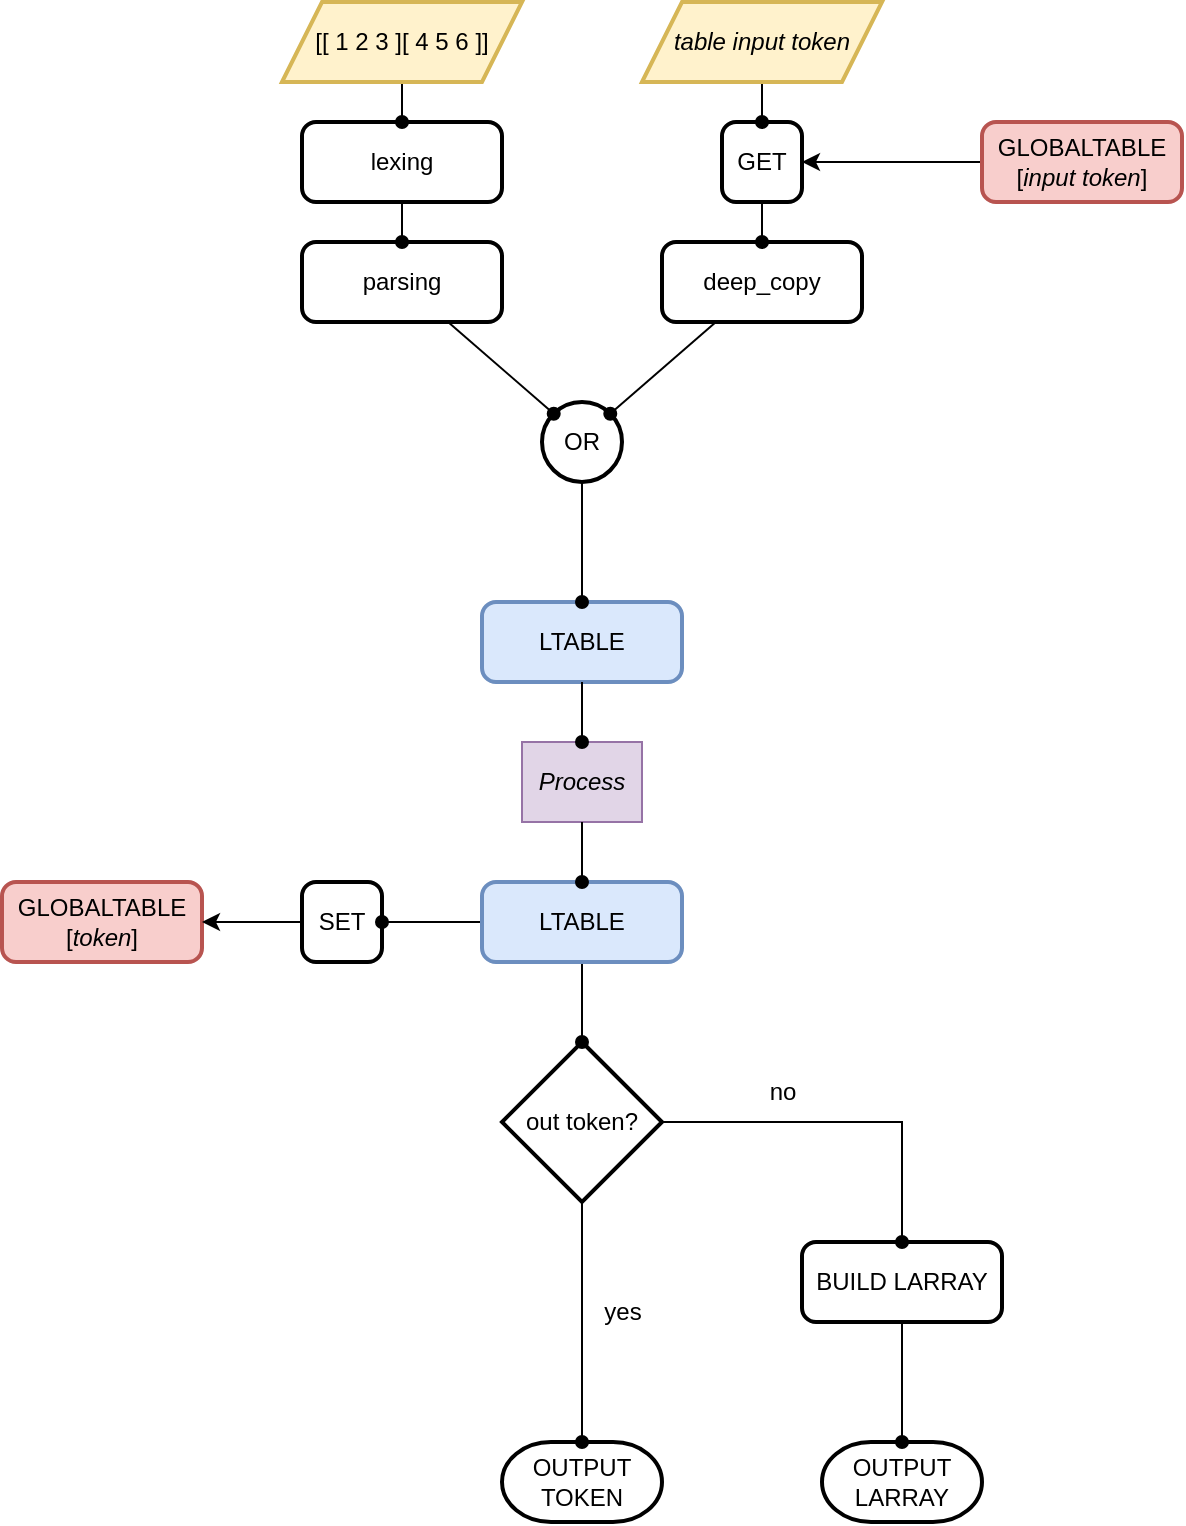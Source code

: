 <mxfile version="26.0.3">
  <diagram name="Pagina-1" id="MSt7Ko1GTdT15unDJ1DS">
    <mxGraphModel dx="722" dy="528" grid="1" gridSize="10" guides="1" tooltips="1" connect="1" arrows="1" fold="1" page="1" pageScale="1" pageWidth="827" pageHeight="1169" math="0" shadow="0">
      <root>
        <mxCell id="0" />
        <mxCell id="1" parent="0" />
        <mxCell id="lW7zjvBB3BbuPfAMRpMj-36" value="OR" style="ellipse;whiteSpace=wrap;html=1;strokeWidth=2;" parent="1" vertex="1">
          <mxGeometry x="340" y="240" width="40" height="40" as="geometry" />
        </mxCell>
        <mxCell id="e6gidFZifujOPx4vKRkU-35" style="rounded=0;orthogonalLoop=1;jettySize=auto;html=1;entryX=1;entryY=0;entryDx=0;entryDy=0;endArrow=oval;endFill=1;" edge="1" parent="1" source="e6gidFZifujOPx4vKRkU-33" target="lW7zjvBB3BbuPfAMRpMj-36">
          <mxGeometry relative="1" as="geometry" />
        </mxCell>
        <mxCell id="e6gidFZifujOPx4vKRkU-33" value="deep_copy" style="rounded=1;whiteSpace=wrap;html=1;absoluteArcSize=1;arcSize=14;strokeWidth=2;" vertex="1" parent="1">
          <mxGeometry x="400" y="160" width="100" height="40" as="geometry" />
        </mxCell>
        <mxCell id="lW7zjvBB3BbuPfAMRpMj-54" value="&lt;i&gt;Process&lt;/i&gt;" style="text;html=1;align=center;verticalAlign=middle;whiteSpace=wrap;rounded=0;fillColor=#e1d5e7;strokeColor=#9673a6;" parent="1" vertex="1">
          <mxGeometry x="330" y="410" width="60" height="40" as="geometry" />
        </mxCell>
        <mxCell id="e6gidFZifujOPx4vKRkU-34" value="" style="edgeStyle=orthogonalEdgeStyle;rounded=0;orthogonalLoop=1;jettySize=auto;html=1;endArrow=oval;endFill=1;" edge="1" parent="1" source="e6gidFZifujOPx4vKRkU-11" target="e6gidFZifujOPx4vKRkU-33">
          <mxGeometry relative="1" as="geometry" />
        </mxCell>
        <mxCell id="e6gidFZifujOPx4vKRkU-11" value="GET" style="rounded=1;whiteSpace=wrap;html=1;absoluteArcSize=1;arcSize=14;strokeWidth=2;" vertex="1" parent="1">
          <mxGeometry x="430" y="100" width="40" height="40" as="geometry" />
        </mxCell>
        <mxCell id="e6gidFZifujOPx4vKRkU-30" value="BUILD LARRAY" style="rounded=1;whiteSpace=wrap;html=1;absoluteArcSize=1;arcSize=14;strokeWidth=2;" vertex="1" parent="1">
          <mxGeometry x="470" y="660" width="100" height="40" as="geometry" />
        </mxCell>
        <mxCell id="e6gidFZifujOPx4vKRkU-31" value="OUTPUT&lt;div&gt;LARRAY&lt;/div&gt;" style="strokeWidth=2;html=1;shape=mxgraph.flowchart.terminator;whiteSpace=wrap;" vertex="1" parent="1">
          <mxGeometry x="480" y="760" width="80" height="40" as="geometry" />
        </mxCell>
        <mxCell id="e6gidFZifujOPx4vKRkU-24" value="OUTPUT&lt;div&gt;TOKEN&lt;/div&gt;" style="strokeWidth=2;html=1;shape=mxgraph.flowchart.terminator;whiteSpace=wrap;" vertex="1" parent="1">
          <mxGeometry x="320" y="760" width="80" height="40" as="geometry" />
        </mxCell>
        <mxCell id="e6gidFZifujOPx4vKRkU-25" value="" style="edgeStyle=orthogonalEdgeStyle;rounded=0;orthogonalLoop=1;jettySize=auto;html=1;endArrow=oval;endFill=1;" edge="1" parent="1" source="e6gidFZifujOPx4vKRkU-22" target="e6gidFZifujOPx4vKRkU-24">
          <mxGeometry relative="1" as="geometry" />
        </mxCell>
        <mxCell id="e6gidFZifujOPx4vKRkU-22" value="out token?" style="strokeWidth=2;html=1;shape=mxgraph.flowchart.decision;whiteSpace=wrap;" vertex="1" parent="1">
          <mxGeometry x="320" y="560" width="80" height="80" as="geometry" />
        </mxCell>
        <mxCell id="e6gidFZifujOPx4vKRkU-17" value="SET" style="rounded=1;whiteSpace=wrap;html=1;absoluteArcSize=1;arcSize=14;strokeWidth=2;" vertex="1" parent="1">
          <mxGeometry x="220" y="480" width="40" height="40" as="geometry" />
        </mxCell>
        <mxCell id="e6gidFZifujOPx4vKRkU-4" value="LTABLE" style="rounded=1;whiteSpace=wrap;html=1;absoluteArcSize=1;arcSize=14;strokeWidth=2;fillColor=#dae8fc;strokeColor=#6c8ebf;" vertex="1" parent="1">
          <mxGeometry x="310" y="340" width="100" height="40" as="geometry" />
        </mxCell>
        <mxCell id="e6gidFZifujOPx4vKRkU-14" value="" style="edgeStyle=orthogonalEdgeStyle;rounded=0;orthogonalLoop=1;jettySize=auto;html=1;endArrow=oval;endFill=1;" edge="1" parent="1" source="lW7zjvBB3BbuPfAMRpMj-36" target="e6gidFZifujOPx4vKRkU-4">
          <mxGeometry relative="1" as="geometry" />
        </mxCell>
        <mxCell id="e6gidFZifujOPx4vKRkU-6" value="GLOBALTABLE&lt;div&gt;[&lt;i&gt;token&lt;/i&gt;]&lt;/div&gt;" style="rounded=1;whiteSpace=wrap;html=1;absoluteArcSize=1;arcSize=14;strokeWidth=2;fillColor=#f8cecc;strokeColor=#b85450;" vertex="1" parent="1">
          <mxGeometry x="70" y="480" width="100" height="40" as="geometry" />
        </mxCell>
        <mxCell id="e6gidFZifujOPx4vKRkU-2" value="lexing" style="rounded=1;whiteSpace=wrap;html=1;absoluteArcSize=1;arcSize=14;strokeWidth=2;" vertex="1" parent="1">
          <mxGeometry x="220" y="100" width="100" height="40" as="geometry" />
        </mxCell>
        <mxCell id="e6gidFZifujOPx4vKRkU-10" value="" style="rounded=0;orthogonalLoop=1;jettySize=auto;html=1;endArrow=oval;endFill=1;entryX=0;entryY=0;entryDx=0;entryDy=0;" edge="1" parent="1" source="xmIRTHlWbywXLuNlffwJ-2" target="lW7zjvBB3BbuPfAMRpMj-36">
          <mxGeometry relative="1" as="geometry" />
        </mxCell>
        <mxCell id="xmIRTHlWbywXLuNlffwJ-2" value="parsing" style="rounded=1;whiteSpace=wrap;html=1;absoluteArcSize=1;arcSize=14;strokeWidth=2;" parent="1" vertex="1">
          <mxGeometry x="220" y="160" width="100" height="40" as="geometry" />
        </mxCell>
        <mxCell id="e6gidFZifujOPx4vKRkU-18" value="" style="edgeStyle=orthogonalEdgeStyle;rounded=0;orthogonalLoop=1;jettySize=auto;html=1;endArrow=oval;endFill=1;" edge="1" parent="1" source="lW7zjvBB3BbuPfAMRpMj-23" target="e6gidFZifujOPx4vKRkU-17">
          <mxGeometry relative="1" as="geometry" />
        </mxCell>
        <mxCell id="e6gidFZifujOPx4vKRkU-23" value="" style="edgeStyle=orthogonalEdgeStyle;rounded=0;orthogonalLoop=1;jettySize=auto;html=1;endArrow=oval;endFill=1;" edge="1" parent="1" source="lW7zjvBB3BbuPfAMRpMj-23" target="e6gidFZifujOPx4vKRkU-22">
          <mxGeometry relative="1" as="geometry" />
        </mxCell>
        <mxCell id="lW7zjvBB3BbuPfAMRpMj-23" value="LTABLE" style="rounded=1;whiteSpace=wrap;html=1;absoluteArcSize=1;arcSize=14;strokeWidth=2;fillColor=#dae8fc;strokeColor=#6c8ebf;" parent="1" vertex="1">
          <mxGeometry x="310" y="480" width="100" height="40" as="geometry" />
        </mxCell>
        <mxCell id="lW7zjvBB3BbuPfAMRpMj-22" value="" style="edgeStyle=orthogonalEdgeStyle;rounded=0;orthogonalLoop=1;jettySize=auto;html=1;endArrow=oval;endFill=1;entryX=0.5;entryY=0;entryDx=0;entryDy=0;exitX=0.5;exitY=1;exitDx=0;exitDy=0;" parent="1" source="e6gidFZifujOPx4vKRkU-4" target="lW7zjvBB3BbuPfAMRpMj-54" edge="1">
          <mxGeometry relative="1" as="geometry">
            <mxPoint x="360" y="480" as="targetPoint" />
            <mxPoint x="360.0" y="480" as="sourcePoint" />
          </mxGeometry>
        </mxCell>
        <mxCell id="lW7zjvBB3BbuPfAMRpMj-24" value="" style="rounded=0;orthogonalLoop=1;jettySize=auto;html=1;endArrow=oval;endFill=1;" parent="1" source="lW7zjvBB3BbuPfAMRpMj-54" target="lW7zjvBB3BbuPfAMRpMj-23" edge="1">
          <mxGeometry relative="1" as="geometry">
            <mxPoint x="360" y="520" as="sourcePoint" />
          </mxGeometry>
        </mxCell>
        <mxCell id="e6gidFZifujOPx4vKRkU-1" style="edgeStyle=orthogonalEdgeStyle;rounded=0;orthogonalLoop=1;jettySize=auto;html=1;entryX=0.5;entryY=0;entryDx=0;entryDy=0;endArrow=oval;endFill=1;" edge="1" parent="1" source="lW7zjvBB3BbuPfAMRpMj-49" target="e6gidFZifujOPx4vKRkU-2">
          <mxGeometry relative="1" as="geometry" />
        </mxCell>
        <mxCell id="lW7zjvBB3BbuPfAMRpMj-49" value="&lt;font&gt;[[ 1 2 3 ][ 4 5 6 ]]&lt;/font&gt;" style="shape=parallelogram;perimeter=parallelogramPerimeter;whiteSpace=wrap;html=1;fixedSize=1;strokeWidth=2;fillColor=#fff2cc;strokeColor=#d6b656;fontFamily=Helvetica;" parent="1" vertex="1">
          <mxGeometry x="210" y="40" width="120" height="40" as="geometry" />
        </mxCell>
        <mxCell id="e6gidFZifujOPx4vKRkU-12" value="" style="edgeStyle=orthogonalEdgeStyle;rounded=0;orthogonalLoop=1;jettySize=auto;html=1;endArrow=oval;endFill=1;" edge="1" parent="1" source="lW7zjvBB3BbuPfAMRpMj-51" target="e6gidFZifujOPx4vKRkU-11">
          <mxGeometry relative="1" as="geometry" />
        </mxCell>
        <mxCell id="lW7zjvBB3BbuPfAMRpMj-51" value="&lt;i&gt;table input token&lt;/i&gt;" style="shape=parallelogram;perimeter=parallelogramPerimeter;whiteSpace=wrap;html=1;fixedSize=1;strokeWidth=2;fillColor=#fff2cc;strokeColor=#d6b656;" parent="1" vertex="1">
          <mxGeometry x="390" y="40" width="120" height="40" as="geometry" />
        </mxCell>
        <mxCell id="e6gidFZifujOPx4vKRkU-3" style="edgeStyle=orthogonalEdgeStyle;rounded=0;orthogonalLoop=1;jettySize=auto;html=1;entryX=0.5;entryY=0;entryDx=0;entryDy=0;endArrow=oval;endFill=1;" edge="1" parent="1" source="e6gidFZifujOPx4vKRkU-2" target="xmIRTHlWbywXLuNlffwJ-2">
          <mxGeometry relative="1" as="geometry" />
        </mxCell>
        <mxCell id="e6gidFZifujOPx4vKRkU-16" value="" style="edgeStyle=orthogonalEdgeStyle;rounded=0;orthogonalLoop=1;jettySize=auto;html=1;" edge="1" parent="1" source="e6gidFZifujOPx4vKRkU-15" target="e6gidFZifujOPx4vKRkU-11">
          <mxGeometry relative="1" as="geometry" />
        </mxCell>
        <mxCell id="e6gidFZifujOPx4vKRkU-15" value="GLOBALTABLE&lt;div&gt;[&lt;i&gt;input&amp;nbsp;token&lt;/i&gt;]&lt;/div&gt;" style="rounded=1;whiteSpace=wrap;html=1;absoluteArcSize=1;arcSize=14;strokeWidth=2;fillColor=#f8cecc;strokeColor=#b85450;" vertex="1" parent="1">
          <mxGeometry x="560" y="100" width="100" height="40" as="geometry" />
        </mxCell>
        <mxCell id="e6gidFZifujOPx4vKRkU-19" value="" style="edgeStyle=orthogonalEdgeStyle;rounded=0;orthogonalLoop=1;jettySize=auto;html=1;" edge="1" parent="1" source="e6gidFZifujOPx4vKRkU-17" target="e6gidFZifujOPx4vKRkU-6">
          <mxGeometry relative="1" as="geometry" />
        </mxCell>
        <mxCell id="e6gidFZifujOPx4vKRkU-26" value="yes" style="text;html=1;align=center;verticalAlign=middle;resizable=0;points=[];autosize=1;strokeColor=none;fillColor=none;" vertex="1" parent="1">
          <mxGeometry x="360" y="680" width="40" height="30" as="geometry" />
        </mxCell>
        <mxCell id="e6gidFZifujOPx4vKRkU-28" style="edgeStyle=orthogonalEdgeStyle;rounded=0;orthogonalLoop=1;jettySize=auto;html=1;entryX=0.5;entryY=0;entryDx=0;entryDy=0;endArrow=oval;endFill=1;" edge="1" parent="1" source="e6gidFZifujOPx4vKRkU-22" target="e6gidFZifujOPx4vKRkU-30">
          <mxGeometry relative="1" as="geometry">
            <mxPoint x="500" y="680" as="targetPoint" />
          </mxGeometry>
        </mxCell>
        <mxCell id="e6gidFZifujOPx4vKRkU-29" value="no" style="text;html=1;align=center;verticalAlign=middle;resizable=0;points=[];autosize=1;strokeColor=none;fillColor=none;" vertex="1" parent="1">
          <mxGeometry x="440" y="570" width="40" height="30" as="geometry" />
        </mxCell>
        <mxCell id="e6gidFZifujOPx4vKRkU-32" value="" style="edgeStyle=orthogonalEdgeStyle;rounded=0;orthogonalLoop=1;jettySize=auto;html=1;endArrow=oval;endFill=1;" edge="1" parent="1" source="e6gidFZifujOPx4vKRkU-30" target="e6gidFZifujOPx4vKRkU-31">
          <mxGeometry relative="1" as="geometry" />
        </mxCell>
      </root>
    </mxGraphModel>
  </diagram>
</mxfile>
